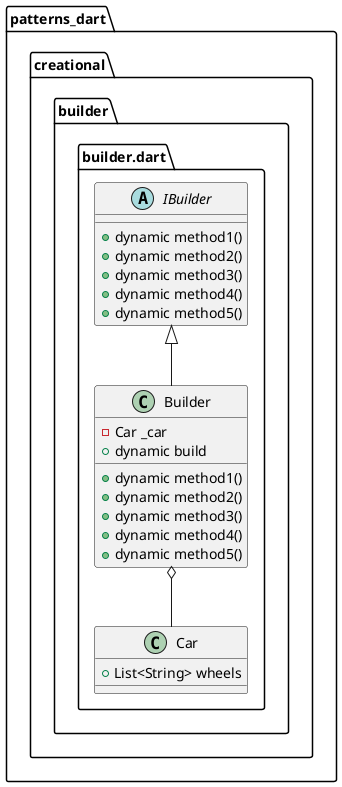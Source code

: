 @startuml
set namespaceSeparator ::

class "patterns_dart::creational::builder::builder.dart::Car" {
  +List<String> wheels
}

abstract class "patterns_dart::creational::builder::builder.dart::IBuilder" {
  +dynamic method1()
  +dynamic method2()
  +dynamic method3()
  +dynamic method4()
  +dynamic method5()
}

class "patterns_dart::creational::builder::builder.dart::Builder" {
  -Car _car
  +dynamic build
  +dynamic method1()
  +dynamic method2()
  +dynamic method3()
  +dynamic method4()
  +dynamic method5()
}

"patterns_dart::creational::builder::builder.dart::Builder" o-- "patterns_dart::creational::builder::builder.dart::Car"    
"patterns_dart::creational::builder::builder.dart::IBuilder" <|-- "patterns_dart::creational::builder::builder.dart::Builder"


@enduml